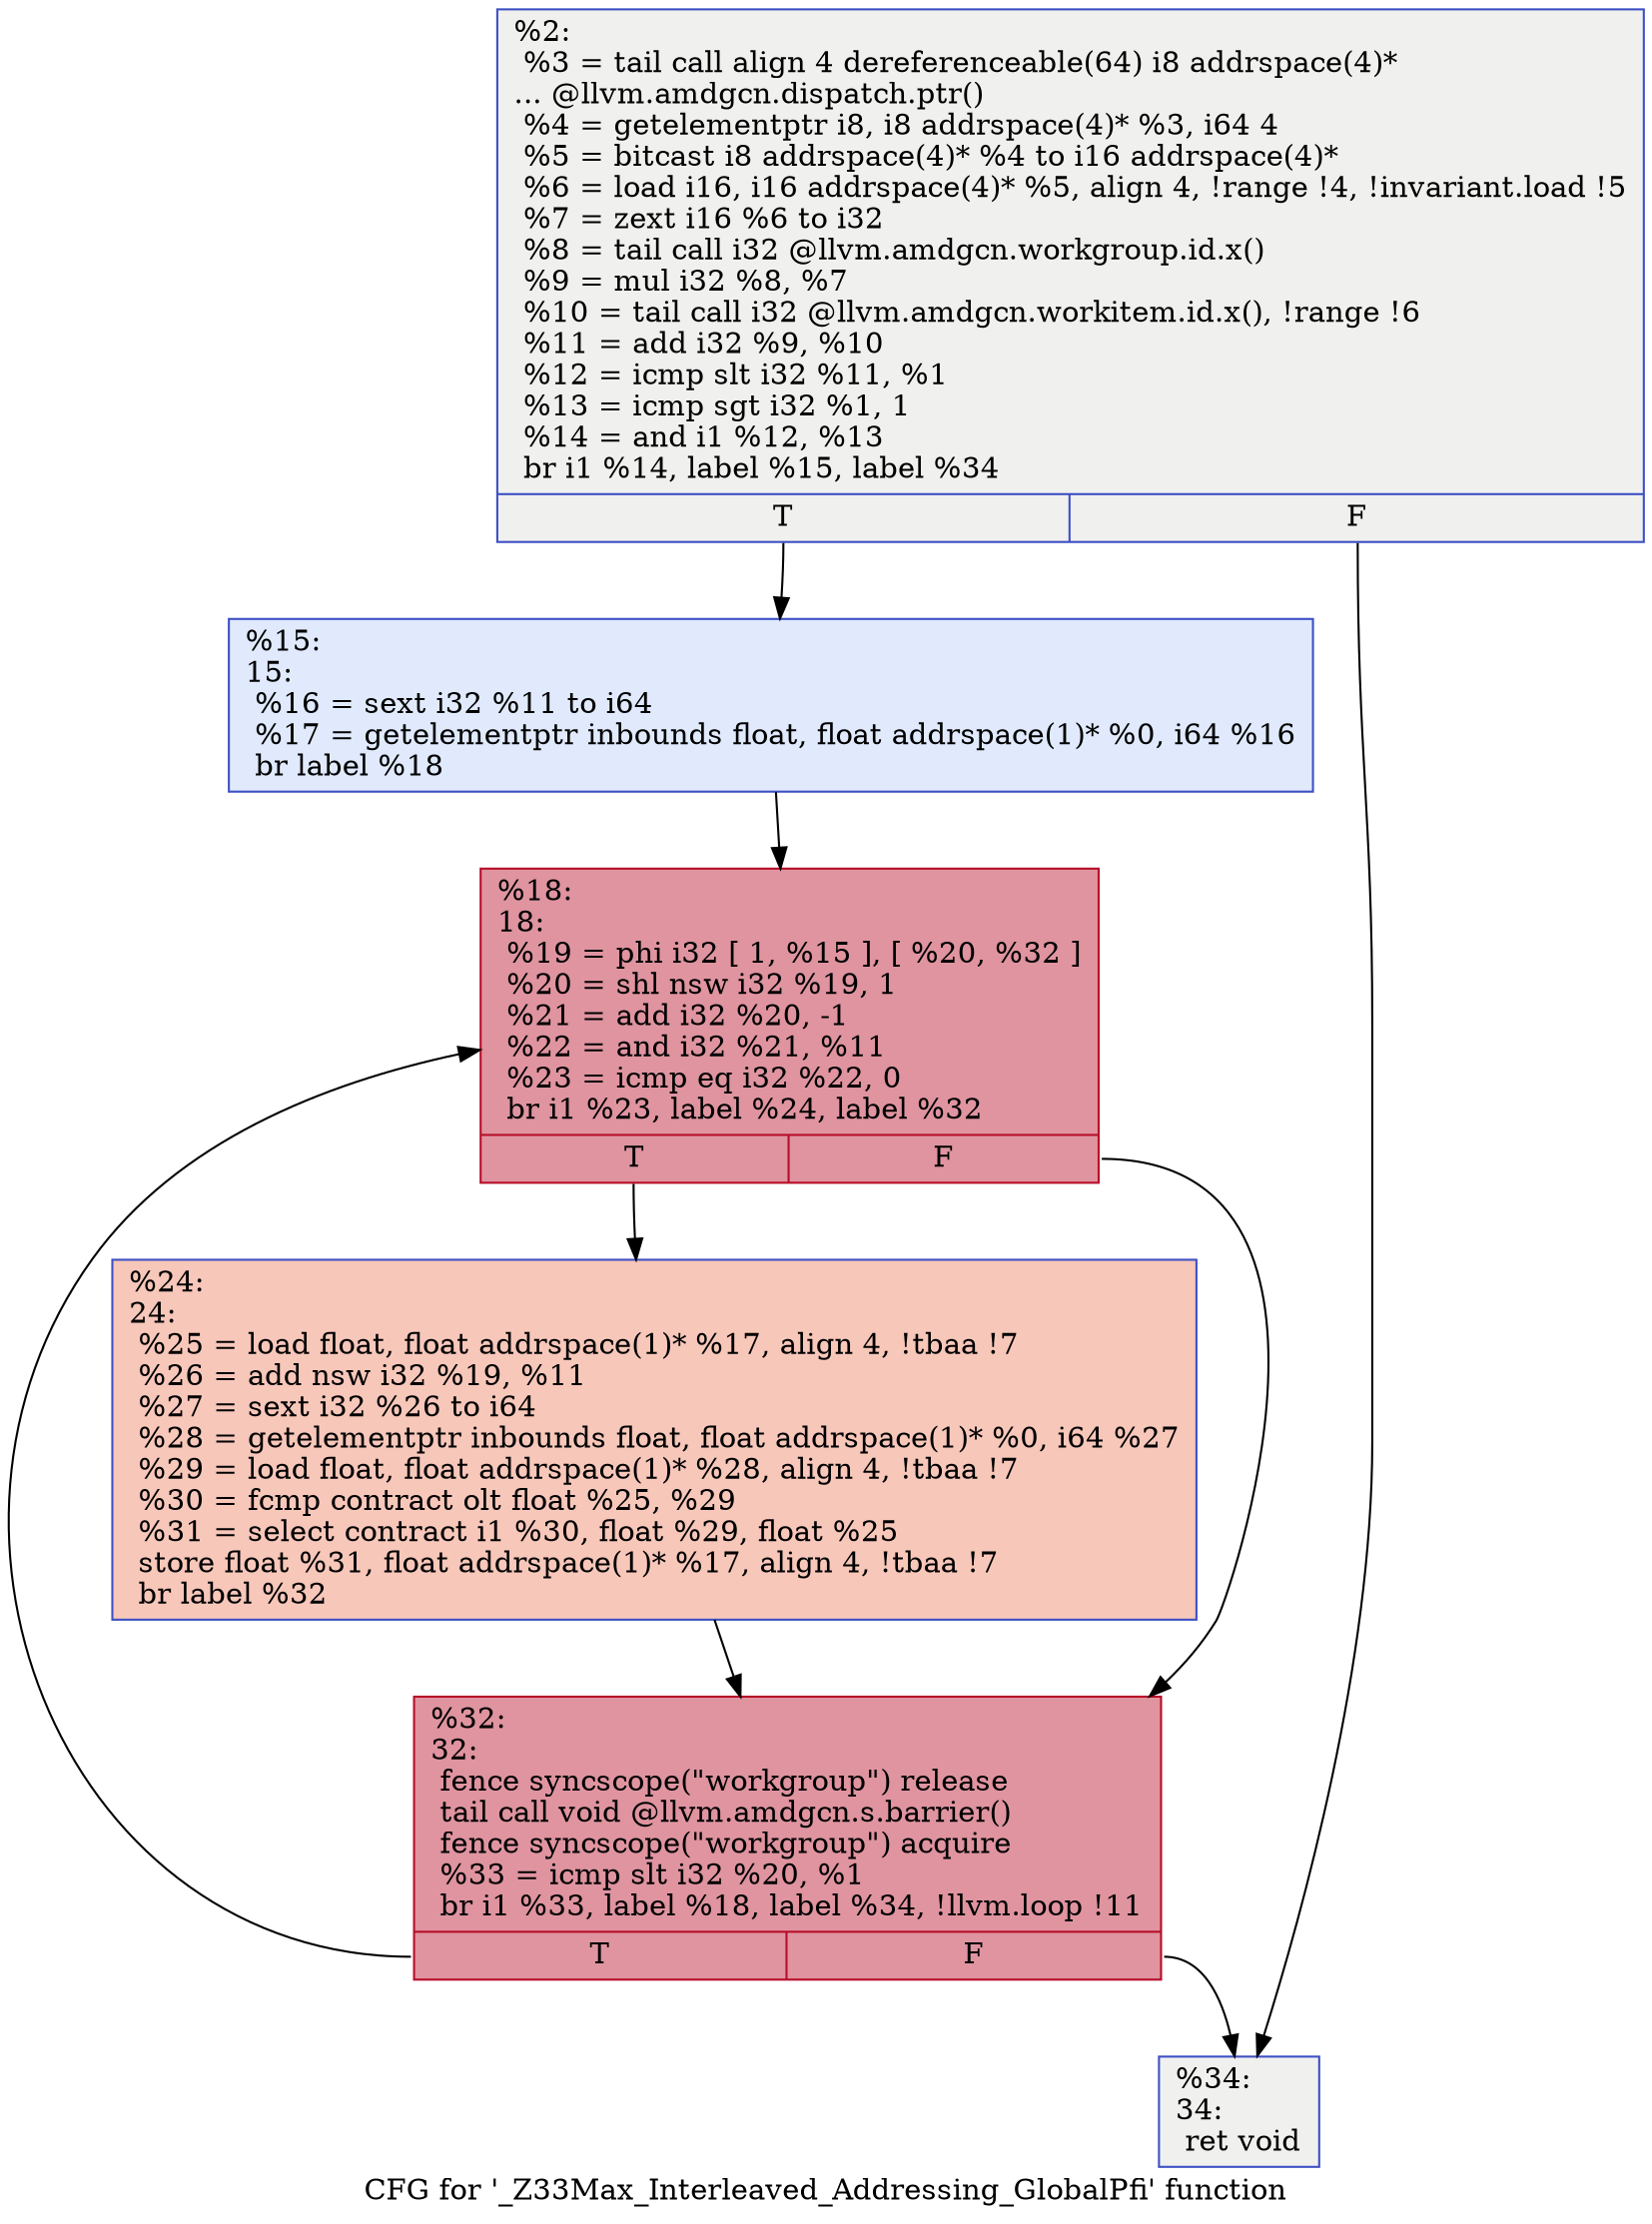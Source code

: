 digraph "CFG for '_Z33Max_Interleaved_Addressing_GlobalPfi' function" {
	label="CFG for '_Z33Max_Interleaved_Addressing_GlobalPfi' function";

	Node0x576b330 [shape=record,color="#3d50c3ff", style=filled, fillcolor="#dedcdb70",label="{%2:\l  %3 = tail call align 4 dereferenceable(64) i8 addrspace(4)*\l... @llvm.amdgcn.dispatch.ptr()\l  %4 = getelementptr i8, i8 addrspace(4)* %3, i64 4\l  %5 = bitcast i8 addrspace(4)* %4 to i16 addrspace(4)*\l  %6 = load i16, i16 addrspace(4)* %5, align 4, !range !4, !invariant.load !5\l  %7 = zext i16 %6 to i32\l  %8 = tail call i32 @llvm.amdgcn.workgroup.id.x()\l  %9 = mul i32 %8, %7\l  %10 = tail call i32 @llvm.amdgcn.workitem.id.x(), !range !6\l  %11 = add i32 %9, %10\l  %12 = icmp slt i32 %11, %1\l  %13 = icmp sgt i32 %1, 1\l  %14 = and i1 %12, %13\l  br i1 %14, label %15, label %34\l|{<s0>T|<s1>F}}"];
	Node0x576b330:s0 -> Node0x576d3c0;
	Node0x576b330:s1 -> Node0x576d450;
	Node0x576d3c0 [shape=record,color="#3d50c3ff", style=filled, fillcolor="#b9d0f970",label="{%15:\l15:                                               \l  %16 = sext i32 %11 to i64\l  %17 = getelementptr inbounds float, float addrspace(1)* %0, i64 %16\l  br label %18\l}"];
	Node0x576d3c0 -> Node0x576cd30;
	Node0x576cd30 [shape=record,color="#b70d28ff", style=filled, fillcolor="#b70d2870",label="{%18:\l18:                                               \l  %19 = phi i32 [ 1, %15 ], [ %20, %32 ]\l  %20 = shl nsw i32 %19, 1\l  %21 = add i32 %20, -1\l  %22 = and i32 %21, %11\l  %23 = icmp eq i32 %22, 0\l  br i1 %23, label %24, label %32\l|{<s0>T|<s1>F}}"];
	Node0x576cd30:s0 -> Node0x576dc00;
	Node0x576cd30:s1 -> Node0x576d820;
	Node0x576dc00 [shape=record,color="#3d50c3ff", style=filled, fillcolor="#ec7f6370",label="{%24:\l24:                                               \l  %25 = load float, float addrspace(1)* %17, align 4, !tbaa !7\l  %26 = add nsw i32 %19, %11\l  %27 = sext i32 %26 to i64\l  %28 = getelementptr inbounds float, float addrspace(1)* %0, i64 %27\l  %29 = load float, float addrspace(1)* %28, align 4, !tbaa !7\l  %30 = fcmp contract olt float %25, %29\l  %31 = select contract i1 %30, float %29, float %25\l  store float %31, float addrspace(1)* %17, align 4, !tbaa !7\l  br label %32\l}"];
	Node0x576dc00 -> Node0x576d820;
	Node0x576d820 [shape=record,color="#b70d28ff", style=filled, fillcolor="#b70d2870",label="{%32:\l32:                                               \l  fence syncscope(\"workgroup\") release\l  tail call void @llvm.amdgcn.s.barrier()\l  fence syncscope(\"workgroup\") acquire\l  %33 = icmp slt i32 %20, %1\l  br i1 %33, label %18, label %34, !llvm.loop !11\l|{<s0>T|<s1>F}}"];
	Node0x576d820:s0 -> Node0x576cd30;
	Node0x576d820:s1 -> Node0x576d450;
	Node0x576d450 [shape=record,color="#3d50c3ff", style=filled, fillcolor="#dedcdb70",label="{%34:\l34:                                               \l  ret void\l}"];
}
